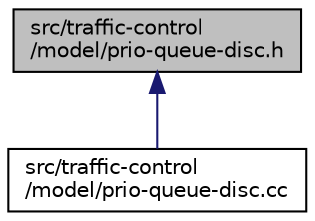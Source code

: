 digraph "src/traffic-control/model/prio-queue-disc.h"
{
 // LATEX_PDF_SIZE
  edge [fontname="Helvetica",fontsize="10",labelfontname="Helvetica",labelfontsize="10"];
  node [fontname="Helvetica",fontsize="10",shape=record];
  Node1 [label="src/traffic-control\l/model/prio-queue-disc.h",height=0.2,width=0.4,color="black", fillcolor="grey75", style="filled", fontcolor="black",tooltip=" "];
  Node1 -> Node2 [dir="back",color="midnightblue",fontsize="10",style="solid",fontname="Helvetica"];
  Node2 [label="src/traffic-control\l/model/prio-queue-disc.cc",height=0.2,width=0.4,color="black", fillcolor="white", style="filled",URL="$prio-queue-disc_8cc.html",tooltip=" "];
}
